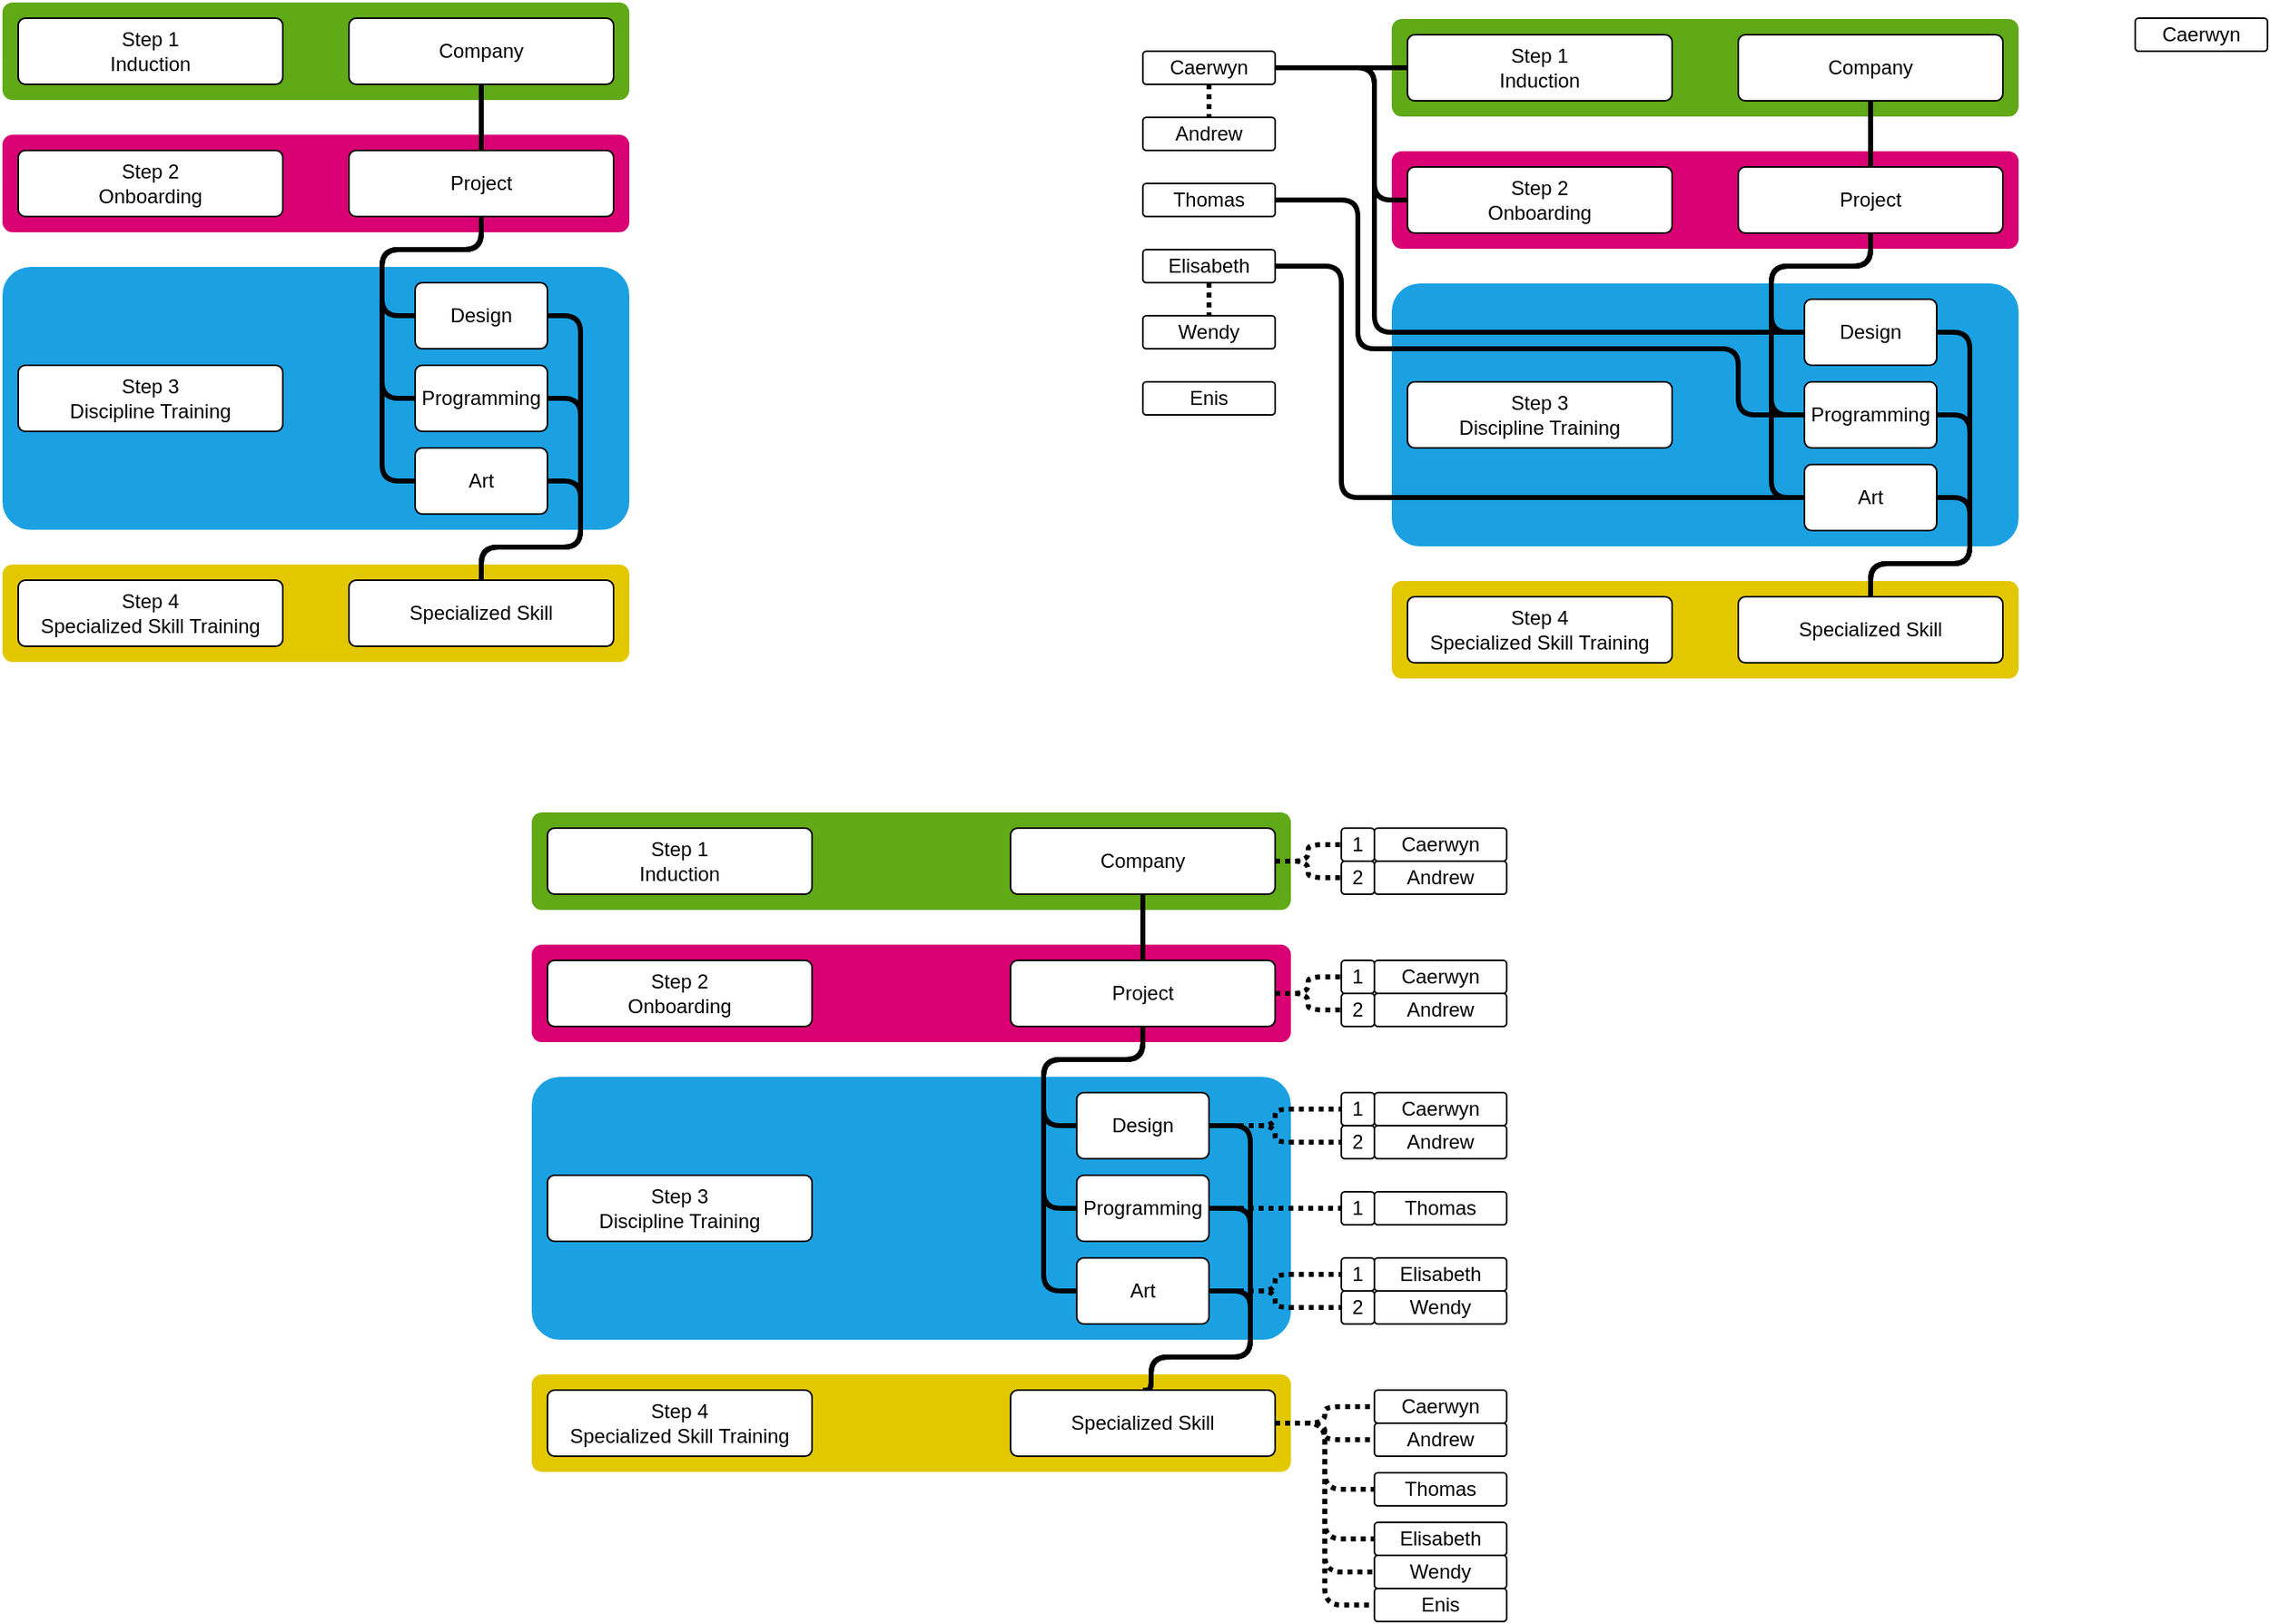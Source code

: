 <mxfile version="17.3.0" type="device"><diagram id="POBwRe26zDaiGN3v3SOn" name="Page-1"><mxGraphModel dx="1822" dy="1232" grid="1" gridSize="10" guides="1" tooltips="1" connect="1" arrows="1" fold="1" page="0" pageScale="1" pageWidth="850" pageHeight="1100" math="0" shadow="0"><root><mxCell id="0"/><mxCell id="1" parent="0"/><mxCell id="mDDZrH_Ck3p7_Z7jt_gu-24" value="" style="rounded=1;whiteSpace=wrap;html=1;arcSize=11;fillColor=#e3c800;fontColor=#000000;strokeColor=#FFFFFF;" parent="1" vertex="1"><mxGeometry x="-50" y="320" width="380" height="60" as="geometry"/></mxCell><mxCell id="mDDZrH_Ck3p7_Z7jt_gu-23" value="" style="rounded=1;whiteSpace=wrap;html=1;arcSize=11;fillColor=#1ba1e2;fontColor=#ffffff;strokeColor=#FFFFFF;" parent="1" vertex="1"><mxGeometry x="-50" y="140" width="380" height="160" as="geometry"/></mxCell><mxCell id="mDDZrH_Ck3p7_Z7jt_gu-22" value="" style="rounded=1;whiteSpace=wrap;html=1;arcSize=11;fillColor=#d80073;fontColor=#ffffff;strokeColor=#FFFFFF;" parent="1" vertex="1"><mxGeometry x="-50" y="60" width="380" height="60" as="geometry"/></mxCell><mxCell id="mDDZrH_Ck3p7_Z7jt_gu-21" value="" style="rounded=1;whiteSpace=wrap;html=1;arcSize=11;fillColor=#60a917;fontColor=#ffffff;strokeColor=#FFFFFF;" parent="1" vertex="1"><mxGeometry x="-50" y="-20" width="380" height="60" as="geometry"/></mxCell><mxCell id="mDDZrH_Ck3p7_Z7jt_gu-3" value="" style="edgeStyle=orthogonalEdgeStyle;rounded=0;orthogonalLoop=1;jettySize=auto;html=1;strokeWidth=3;entryX=0.5;entryY=0;entryDx=0;entryDy=0;exitX=0.5;exitY=1;exitDx=0;exitDy=0;endArrow=none;endFill=0;" parent="1" source="mDDZrH_Ck3p7_Z7jt_gu-4" target="mDDZrH_Ck3p7_Z7jt_gu-5" edge="1"><mxGeometry relative="1" as="geometry"/></mxCell><mxCell id="mDDZrH_Ck3p7_Z7jt_gu-1" value="Step 1&lt;br&gt;Induction" style="rounded=1;whiteSpace=wrap;html=1;arcSize=11;" parent="1" vertex="1"><mxGeometry x="-40" y="-10" width="160" height="40" as="geometry"/></mxCell><mxCell id="mDDZrH_Ck3p7_Z7jt_gu-2" value="Step 2&lt;br&gt;Onboarding" style="rounded=1;whiteSpace=wrap;html=1;arcSize=11;" parent="1" vertex="1"><mxGeometry x="-40" y="70" width="160" height="40" as="geometry"/></mxCell><mxCell id="mDDZrH_Ck3p7_Z7jt_gu-4" value="Company" style="rounded=1;whiteSpace=wrap;html=1;arcSize=11;" parent="1" vertex="1"><mxGeometry x="160" y="-10" width="160" height="40" as="geometry"/></mxCell><mxCell id="mDDZrH_Ck3p7_Z7jt_gu-25" style="edgeStyle=orthogonalEdgeStyle;rounded=1;orthogonalLoop=1;jettySize=auto;html=1;exitX=0.5;exitY=1;exitDx=0;exitDy=0;entryX=0;entryY=0.5;entryDx=0;entryDy=0;endArrow=none;endFill=0;strokeWidth=3;" parent="1" source="mDDZrH_Ck3p7_Z7jt_gu-5" target="mDDZrH_Ck3p7_Z7jt_gu-6" edge="1"><mxGeometry relative="1" as="geometry"/></mxCell><mxCell id="mDDZrH_Ck3p7_Z7jt_gu-26" style="edgeStyle=orthogonalEdgeStyle;rounded=1;orthogonalLoop=1;jettySize=auto;html=1;exitX=0.5;exitY=1;exitDx=0;exitDy=0;entryX=0;entryY=0.5;entryDx=0;entryDy=0;endArrow=none;endFill=0;strokeWidth=3;" parent="1" source="mDDZrH_Ck3p7_Z7jt_gu-5" target="mDDZrH_Ck3p7_Z7jt_gu-9" edge="1"><mxGeometry relative="1" as="geometry"><Array as="points"><mxPoint x="240" y="130"/><mxPoint x="180" y="130"/><mxPoint x="180" y="220"/></Array></mxGeometry></mxCell><mxCell id="mDDZrH_Ck3p7_Z7jt_gu-27" style="edgeStyle=orthogonalEdgeStyle;rounded=1;orthogonalLoop=1;jettySize=auto;html=1;exitX=0.5;exitY=1;exitDx=0;exitDy=0;entryX=0;entryY=0.5;entryDx=0;entryDy=0;endArrow=none;endFill=0;strokeWidth=3;" parent="1" source="mDDZrH_Ck3p7_Z7jt_gu-5" target="mDDZrH_Ck3p7_Z7jt_gu-8" edge="1"><mxGeometry relative="1" as="geometry"><Array as="points"><mxPoint x="240" y="130"/><mxPoint x="180" y="130"/><mxPoint x="180" y="270"/></Array></mxGeometry></mxCell><mxCell id="mDDZrH_Ck3p7_Z7jt_gu-5" value="Project" style="rounded=1;whiteSpace=wrap;html=1;arcSize=11;" parent="1" vertex="1"><mxGeometry x="160" y="70" width="160" height="40" as="geometry"/></mxCell><mxCell id="mDDZrH_Ck3p7_Z7jt_gu-29" style="edgeStyle=orthogonalEdgeStyle;rounded=1;orthogonalLoop=1;jettySize=auto;html=1;exitX=1;exitY=0.5;exitDx=0;exitDy=0;entryX=0.5;entryY=0;entryDx=0;entryDy=0;endArrow=none;endFill=0;strokeWidth=3;" parent="1" source="mDDZrH_Ck3p7_Z7jt_gu-6" target="mDDZrH_Ck3p7_Z7jt_gu-13" edge="1"><mxGeometry relative="1" as="geometry"><Array as="points"><mxPoint x="300" y="170"/><mxPoint x="300" y="310"/><mxPoint x="240" y="310"/></Array></mxGeometry></mxCell><mxCell id="mDDZrH_Ck3p7_Z7jt_gu-6" value="Design" style="rounded=1;whiteSpace=wrap;html=1;arcSize=11;" parent="1" vertex="1"><mxGeometry x="200" y="150" width="80" height="40" as="geometry"/></mxCell><mxCell id="mDDZrH_Ck3p7_Z7jt_gu-31" style="edgeStyle=orthogonalEdgeStyle;rounded=1;orthogonalLoop=1;jettySize=auto;html=1;exitX=1;exitY=0.5;exitDx=0;exitDy=0;endArrow=none;endFill=0;strokeWidth=3;entryX=0.5;entryY=0;entryDx=0;entryDy=0;" parent="1" source="mDDZrH_Ck3p7_Z7jt_gu-8" target="mDDZrH_Ck3p7_Z7jt_gu-13" edge="1"><mxGeometry relative="1" as="geometry"><mxPoint x="280.143" y="320" as="targetPoint"/><Array as="points"><mxPoint x="300" y="270"/><mxPoint x="300" y="310"/><mxPoint x="240" y="310"/></Array></mxGeometry></mxCell><mxCell id="mDDZrH_Ck3p7_Z7jt_gu-8" value="Art" style="rounded=1;whiteSpace=wrap;html=1;arcSize=11;" parent="1" vertex="1"><mxGeometry x="200" y="250" width="80" height="40" as="geometry"/></mxCell><mxCell id="mDDZrH_Ck3p7_Z7jt_gu-30" style="edgeStyle=orthogonalEdgeStyle;rounded=1;orthogonalLoop=1;jettySize=auto;html=1;exitX=1;exitY=0.5;exitDx=0;exitDy=0;entryX=0.5;entryY=0;entryDx=0;entryDy=0;endArrow=none;endFill=0;strokeWidth=3;" parent="1" source="mDDZrH_Ck3p7_Z7jt_gu-9" target="mDDZrH_Ck3p7_Z7jt_gu-13" edge="1"><mxGeometry relative="1" as="geometry"><Array as="points"><mxPoint x="300" y="220"/><mxPoint x="300" y="310"/><mxPoint x="240" y="310"/></Array></mxGeometry></mxCell><mxCell id="mDDZrH_Ck3p7_Z7jt_gu-9" value="Programming" style="rounded=1;whiteSpace=wrap;html=1;arcSize=11;" parent="1" vertex="1"><mxGeometry x="200" y="200" width="80" height="40" as="geometry"/></mxCell><mxCell id="mDDZrH_Ck3p7_Z7jt_gu-12" value="Step 3&lt;br&gt;Discipline Training" style="rounded=1;whiteSpace=wrap;html=1;arcSize=11;" parent="1" vertex="1"><mxGeometry x="-40" y="200" width="160" height="40" as="geometry"/></mxCell><mxCell id="mDDZrH_Ck3p7_Z7jt_gu-13" value="Specialized Skill" style="rounded=1;whiteSpace=wrap;html=1;arcSize=11;" parent="1" vertex="1"><mxGeometry x="160" y="330" width="160" height="40" as="geometry"/></mxCell><mxCell id="mDDZrH_Ck3p7_Z7jt_gu-17" value="Step 4&lt;br&gt;Specialized Skill Training" style="rounded=1;whiteSpace=wrap;html=1;arcSize=11;" parent="1" vertex="1"><mxGeometry x="-40" y="330" width="160" height="40" as="geometry"/></mxCell><mxCell id="mDDZrH_Ck3p7_Z7jt_gu-32" value="" style="rounded=1;whiteSpace=wrap;html=1;arcSize=11;fillColor=#e3c800;fontColor=#000000;strokeColor=#FFFFFF;" parent="1" vertex="1"><mxGeometry x="790" y="330" width="380" height="60" as="geometry"/></mxCell><mxCell id="mDDZrH_Ck3p7_Z7jt_gu-33" value="" style="rounded=1;whiteSpace=wrap;html=1;arcSize=11;fillColor=#1ba1e2;fontColor=#ffffff;strokeColor=#FFFFFF;" parent="1" vertex="1"><mxGeometry x="790" y="150" width="380" height="160" as="geometry"/></mxCell><mxCell id="mDDZrH_Ck3p7_Z7jt_gu-34" value="" style="rounded=1;whiteSpace=wrap;html=1;arcSize=11;fillColor=#d80073;fontColor=#ffffff;strokeColor=#FFFFFF;" parent="1" vertex="1"><mxGeometry x="790" y="70" width="380" height="60" as="geometry"/></mxCell><mxCell id="mDDZrH_Ck3p7_Z7jt_gu-35" value="" style="rounded=1;whiteSpace=wrap;html=1;arcSize=11;fillColor=#60a917;fontColor=#ffffff;strokeColor=#FFFFFF;" parent="1" vertex="1"><mxGeometry x="790" y="-10" width="380" height="60" as="geometry"/></mxCell><mxCell id="mDDZrH_Ck3p7_Z7jt_gu-36" value="" style="edgeStyle=orthogonalEdgeStyle;rounded=0;orthogonalLoop=1;jettySize=auto;html=1;strokeWidth=3;entryX=0.5;entryY=0;entryDx=0;entryDy=0;exitX=0.5;exitY=1;exitDx=0;exitDy=0;endArrow=none;endFill=0;" parent="1" source="mDDZrH_Ck3p7_Z7jt_gu-39" target="mDDZrH_Ck3p7_Z7jt_gu-43" edge="1"><mxGeometry relative="1" as="geometry"/></mxCell><mxCell id="mDDZrH_Ck3p7_Z7jt_gu-37" value="Step 1&lt;br&gt;Induction" style="rounded=1;whiteSpace=wrap;html=1;arcSize=11;" parent="1" vertex="1"><mxGeometry x="800" width="160" height="40" as="geometry"/></mxCell><mxCell id="mDDZrH_Ck3p7_Z7jt_gu-38" value="Step 2&lt;br&gt;Onboarding" style="rounded=1;whiteSpace=wrap;html=1;arcSize=11;" parent="1" vertex="1"><mxGeometry x="800" y="80" width="160" height="40" as="geometry"/></mxCell><mxCell id="mDDZrH_Ck3p7_Z7jt_gu-39" value="Company" style="rounded=1;whiteSpace=wrap;html=1;arcSize=11;" parent="1" vertex="1"><mxGeometry x="1000" width="160" height="40" as="geometry"/></mxCell><mxCell id="mDDZrH_Ck3p7_Z7jt_gu-40" style="edgeStyle=orthogonalEdgeStyle;rounded=1;orthogonalLoop=1;jettySize=auto;html=1;exitX=0.5;exitY=1;exitDx=0;exitDy=0;entryX=0;entryY=0.5;entryDx=0;entryDy=0;endArrow=none;endFill=0;strokeWidth=3;" parent="1" source="mDDZrH_Ck3p7_Z7jt_gu-43" target="mDDZrH_Ck3p7_Z7jt_gu-45" edge="1"><mxGeometry relative="1" as="geometry"/></mxCell><mxCell id="mDDZrH_Ck3p7_Z7jt_gu-41" style="edgeStyle=orthogonalEdgeStyle;rounded=1;orthogonalLoop=1;jettySize=auto;html=1;exitX=0.5;exitY=1;exitDx=0;exitDy=0;entryX=0;entryY=0.5;entryDx=0;entryDy=0;endArrow=none;endFill=0;strokeWidth=3;" parent="1" source="mDDZrH_Ck3p7_Z7jt_gu-43" target="mDDZrH_Ck3p7_Z7jt_gu-49" edge="1"><mxGeometry relative="1" as="geometry"><Array as="points"><mxPoint x="1080" y="140"/><mxPoint x="1020" y="140"/><mxPoint x="1020" y="230"/></Array></mxGeometry></mxCell><mxCell id="mDDZrH_Ck3p7_Z7jt_gu-42" style="edgeStyle=orthogonalEdgeStyle;rounded=1;orthogonalLoop=1;jettySize=auto;html=1;exitX=0.5;exitY=1;exitDx=0;exitDy=0;entryX=0;entryY=0.5;entryDx=0;entryDy=0;endArrow=none;endFill=0;strokeWidth=3;" parent="1" source="mDDZrH_Ck3p7_Z7jt_gu-43" target="mDDZrH_Ck3p7_Z7jt_gu-47" edge="1"><mxGeometry relative="1" as="geometry"><Array as="points"><mxPoint x="1080" y="140"/><mxPoint x="1020" y="140"/><mxPoint x="1020" y="280"/></Array></mxGeometry></mxCell><mxCell id="mDDZrH_Ck3p7_Z7jt_gu-43" value="Project" style="rounded=1;whiteSpace=wrap;html=1;arcSize=11;" parent="1" vertex="1"><mxGeometry x="1000" y="80" width="160" height="40" as="geometry"/></mxCell><mxCell id="mDDZrH_Ck3p7_Z7jt_gu-44" style="edgeStyle=orthogonalEdgeStyle;rounded=1;orthogonalLoop=1;jettySize=auto;html=1;exitX=1;exitY=0.5;exitDx=0;exitDy=0;entryX=0.5;entryY=0;entryDx=0;entryDy=0;endArrow=none;endFill=0;strokeWidth=3;" parent="1" source="mDDZrH_Ck3p7_Z7jt_gu-45" target="mDDZrH_Ck3p7_Z7jt_gu-51" edge="1"><mxGeometry relative="1" as="geometry"><Array as="points"><mxPoint x="1140" y="180"/><mxPoint x="1140" y="320"/><mxPoint x="1080" y="320"/></Array></mxGeometry></mxCell><mxCell id="mDDZrH_Ck3p7_Z7jt_gu-45" value="Design" style="rounded=1;whiteSpace=wrap;html=1;arcSize=11;" parent="1" vertex="1"><mxGeometry x="1040" y="160" width="80" height="40" as="geometry"/></mxCell><mxCell id="mDDZrH_Ck3p7_Z7jt_gu-46" style="edgeStyle=orthogonalEdgeStyle;rounded=1;orthogonalLoop=1;jettySize=auto;html=1;exitX=1;exitY=0.5;exitDx=0;exitDy=0;endArrow=none;endFill=0;strokeWidth=3;entryX=0.5;entryY=0;entryDx=0;entryDy=0;" parent="1" source="mDDZrH_Ck3p7_Z7jt_gu-47" target="mDDZrH_Ck3p7_Z7jt_gu-51" edge="1"><mxGeometry relative="1" as="geometry"><mxPoint x="1120.143" y="330" as="targetPoint"/><Array as="points"><mxPoint x="1140" y="280"/><mxPoint x="1140" y="320"/><mxPoint x="1080" y="320"/></Array></mxGeometry></mxCell><mxCell id="mDDZrH_Ck3p7_Z7jt_gu-47" value="Art" style="rounded=1;whiteSpace=wrap;html=1;arcSize=11;" parent="1" vertex="1"><mxGeometry x="1040" y="260" width="80" height="40" as="geometry"/></mxCell><mxCell id="mDDZrH_Ck3p7_Z7jt_gu-48" style="edgeStyle=orthogonalEdgeStyle;rounded=1;orthogonalLoop=1;jettySize=auto;html=1;exitX=1;exitY=0.5;exitDx=0;exitDy=0;entryX=0.5;entryY=0;entryDx=0;entryDy=0;endArrow=none;endFill=0;strokeWidth=3;" parent="1" source="mDDZrH_Ck3p7_Z7jt_gu-49" target="mDDZrH_Ck3p7_Z7jt_gu-51" edge="1"><mxGeometry relative="1" as="geometry"><Array as="points"><mxPoint x="1140" y="230"/><mxPoint x="1140" y="320"/><mxPoint x="1080" y="320"/></Array></mxGeometry></mxCell><mxCell id="mDDZrH_Ck3p7_Z7jt_gu-49" value="Programming" style="rounded=1;whiteSpace=wrap;html=1;arcSize=11;" parent="1" vertex="1"><mxGeometry x="1040" y="210" width="80" height="40" as="geometry"/></mxCell><mxCell id="mDDZrH_Ck3p7_Z7jt_gu-50" value="Step 3&lt;br&gt;Discipline Training" style="rounded=1;whiteSpace=wrap;html=1;arcSize=11;" parent="1" vertex="1"><mxGeometry x="800" y="210" width="160" height="40" as="geometry"/></mxCell><mxCell id="mDDZrH_Ck3p7_Z7jt_gu-51" value="Specialized Skill" style="rounded=1;whiteSpace=wrap;html=1;arcSize=11;" parent="1" vertex="1"><mxGeometry x="1000" y="340" width="160" height="40" as="geometry"/></mxCell><mxCell id="mDDZrH_Ck3p7_Z7jt_gu-52" value="Step 4&lt;br&gt;Specialized Skill Training" style="rounded=1;whiteSpace=wrap;html=1;arcSize=11;" parent="1" vertex="1"><mxGeometry x="800" y="340" width="160" height="40" as="geometry"/></mxCell><mxCell id="mDDZrH_Ck3p7_Z7jt_gu-59" style="edgeStyle=orthogonalEdgeStyle;rounded=1;orthogonalLoop=1;jettySize=auto;html=1;entryX=0;entryY=0.5;entryDx=0;entryDy=0;endArrow=none;endFill=0;strokeWidth=3;" parent="1" source="mDDZrH_Ck3p7_Z7jt_gu-53" target="mDDZrH_Ck3p7_Z7jt_gu-37" edge="1"><mxGeometry relative="1" as="geometry"/></mxCell><mxCell id="mDDZrH_Ck3p7_Z7jt_gu-60" style="edgeStyle=orthogonalEdgeStyle;rounded=1;orthogonalLoop=1;jettySize=auto;html=1;exitX=1;exitY=0.5;exitDx=0;exitDy=0;entryX=0;entryY=0.5;entryDx=0;entryDy=0;endArrow=none;endFill=0;strokeWidth=3;" parent="1" source="mDDZrH_Ck3p7_Z7jt_gu-53" target="mDDZrH_Ck3p7_Z7jt_gu-38" edge="1"><mxGeometry relative="1" as="geometry"><Array as="points"><mxPoint x="780" y="20"/><mxPoint x="780" y="100"/></Array></mxGeometry></mxCell><mxCell id="mDDZrH_Ck3p7_Z7jt_gu-61" style="edgeStyle=orthogonalEdgeStyle;rounded=1;orthogonalLoop=1;jettySize=auto;html=1;exitX=1;exitY=0.5;exitDx=0;exitDy=0;entryX=0;entryY=0.5;entryDx=0;entryDy=0;endArrow=none;endFill=0;strokeWidth=3;" parent="1" source="mDDZrH_Ck3p7_Z7jt_gu-53" target="mDDZrH_Ck3p7_Z7jt_gu-45" edge="1"><mxGeometry relative="1" as="geometry"><Array as="points"><mxPoint x="780" y="20"/><mxPoint x="780" y="180"/></Array></mxGeometry></mxCell><mxCell id="mDDZrH_Ck3p7_Z7jt_gu-63" style="edgeStyle=orthogonalEdgeStyle;rounded=1;orthogonalLoop=1;jettySize=auto;html=1;exitX=0.5;exitY=1;exitDx=0;exitDy=0;entryX=0.5;entryY=0;entryDx=0;entryDy=0;endArrow=none;endFill=0;strokeWidth=3;dashed=1;dashPattern=1 1;" parent="1" source="mDDZrH_Ck3p7_Z7jt_gu-53" target="mDDZrH_Ck3p7_Z7jt_gu-54" edge="1"><mxGeometry relative="1" as="geometry"/></mxCell><mxCell id="mDDZrH_Ck3p7_Z7jt_gu-53" value="Caerwyn" style="rounded=1;whiteSpace=wrap;html=1;arcSize=11;" parent="1" vertex="1"><mxGeometry x="640" y="10" width="80" height="20" as="geometry"/></mxCell><mxCell id="mDDZrH_Ck3p7_Z7jt_gu-54" value="Andrew" style="rounded=1;whiteSpace=wrap;html=1;arcSize=11;" parent="1" vertex="1"><mxGeometry x="640" y="50" width="80" height="20" as="geometry"/></mxCell><mxCell id="mDDZrH_Ck3p7_Z7jt_gu-65" style="edgeStyle=orthogonalEdgeStyle;rounded=1;orthogonalLoop=1;jettySize=auto;html=1;exitX=1;exitY=0.5;exitDx=0;exitDy=0;entryX=0;entryY=0.5;entryDx=0;entryDy=0;endArrow=none;endFill=0;strokeWidth=3;" parent="1" source="mDDZrH_Ck3p7_Z7jt_gu-55" target="mDDZrH_Ck3p7_Z7jt_gu-49" edge="1"><mxGeometry relative="1" as="geometry"><Array as="points"><mxPoint x="770" y="100"/><mxPoint x="770" y="190"/><mxPoint x="1000" y="190"/><mxPoint x="1000" y="230"/></Array></mxGeometry></mxCell><mxCell id="mDDZrH_Ck3p7_Z7jt_gu-55" value="Thomas" style="rounded=1;whiteSpace=wrap;html=1;arcSize=11;" parent="1" vertex="1"><mxGeometry x="640" y="90" width="80" height="20" as="geometry"/></mxCell><mxCell id="mDDZrH_Ck3p7_Z7jt_gu-66" style="edgeStyle=orthogonalEdgeStyle;rounded=1;orthogonalLoop=1;jettySize=auto;html=1;exitX=0.5;exitY=1;exitDx=0;exitDy=0;entryX=0.5;entryY=0;entryDx=0;entryDy=0;dashed=1;dashPattern=1 1;endArrow=none;endFill=0;strokeWidth=3;" parent="1" source="mDDZrH_Ck3p7_Z7jt_gu-56" target="mDDZrH_Ck3p7_Z7jt_gu-57" edge="1"><mxGeometry relative="1" as="geometry"/></mxCell><mxCell id="mDDZrH_Ck3p7_Z7jt_gu-67" style="edgeStyle=orthogonalEdgeStyle;rounded=1;orthogonalLoop=1;jettySize=auto;html=1;exitX=1;exitY=0.5;exitDx=0;exitDy=0;entryX=0;entryY=0.5;entryDx=0;entryDy=0;endArrow=none;endFill=0;strokeWidth=3;" parent="1" source="mDDZrH_Ck3p7_Z7jt_gu-56" target="mDDZrH_Ck3p7_Z7jt_gu-47" edge="1"><mxGeometry relative="1" as="geometry"><Array as="points"><mxPoint x="760" y="140"/><mxPoint x="760" y="280"/></Array></mxGeometry></mxCell><mxCell id="mDDZrH_Ck3p7_Z7jt_gu-56" value="Elisabeth" style="rounded=1;whiteSpace=wrap;html=1;arcSize=11;" parent="1" vertex="1"><mxGeometry x="640" y="130" width="80" height="20" as="geometry"/></mxCell><mxCell id="mDDZrH_Ck3p7_Z7jt_gu-57" value="Wendy" style="rounded=1;whiteSpace=wrap;html=1;arcSize=11;" parent="1" vertex="1"><mxGeometry x="640" y="170" width="80" height="20" as="geometry"/></mxCell><mxCell id="mDDZrH_Ck3p7_Z7jt_gu-58" value="Enis" style="rounded=1;whiteSpace=wrap;html=1;arcSize=11;" parent="1" vertex="1"><mxGeometry x="640" y="210" width="80" height="20" as="geometry"/></mxCell><mxCell id="mDDZrH_Ck3p7_Z7jt_gu-68" value="Caerwyn" style="rounded=1;whiteSpace=wrap;html=1;arcSize=11;" parent="1" vertex="1"><mxGeometry x="1240" y="-10" width="80" height="20" as="geometry"/></mxCell><mxCell id="mDDZrH_Ck3p7_Z7jt_gu-70" value="" style="rounded=1;whiteSpace=wrap;html=1;arcSize=11;fillColor=#e3c800;fontColor=#000000;strokeColor=#FFFFFF;" parent="1" vertex="1"><mxGeometry x="270" y="810" width="460" height="60" as="geometry"/></mxCell><mxCell id="mDDZrH_Ck3p7_Z7jt_gu-71" value="" style="rounded=1;whiteSpace=wrap;html=1;arcSize=11;fillColor=#1ba1e2;fontColor=#ffffff;strokeColor=#FFFFFF;" parent="1" vertex="1"><mxGeometry x="270" y="630" width="460" height="160" as="geometry"/></mxCell><mxCell id="mDDZrH_Ck3p7_Z7jt_gu-72" value="" style="rounded=1;whiteSpace=wrap;html=1;arcSize=11;fillColor=#d80073;fontColor=#ffffff;strokeColor=#FFFFFF;" parent="1" vertex="1"><mxGeometry x="270" y="550" width="460" height="60" as="geometry"/></mxCell><mxCell id="mDDZrH_Ck3p7_Z7jt_gu-73" value="" style="rounded=1;whiteSpace=wrap;html=1;arcSize=11;fillColor=#60a917;fontColor=#ffffff;strokeColor=#FFFFFF;" parent="1" vertex="1"><mxGeometry x="270" y="470" width="460" height="60" as="geometry"/></mxCell><mxCell id="mDDZrH_Ck3p7_Z7jt_gu-74" value="" style="edgeStyle=orthogonalEdgeStyle;rounded=0;orthogonalLoop=1;jettySize=auto;html=1;strokeWidth=3;entryX=0.5;entryY=0;entryDx=0;entryDy=0;exitX=0.5;exitY=1;exitDx=0;exitDy=0;endArrow=none;endFill=0;" parent="1" source="mDDZrH_Ck3p7_Z7jt_gu-77" target="mDDZrH_Ck3p7_Z7jt_gu-81" edge="1"><mxGeometry relative="1" as="geometry"/></mxCell><mxCell id="mDDZrH_Ck3p7_Z7jt_gu-75" value="Step 1&lt;br&gt;Induction" style="rounded=1;whiteSpace=wrap;html=1;arcSize=11;" parent="1" vertex="1"><mxGeometry x="280" y="480" width="160" height="40" as="geometry"/></mxCell><mxCell id="mDDZrH_Ck3p7_Z7jt_gu-76" value="Step 2&lt;br&gt;Onboarding" style="rounded=1;whiteSpace=wrap;html=1;arcSize=11;" parent="1" vertex="1"><mxGeometry x="280" y="560" width="160" height="40" as="geometry"/></mxCell><mxCell id="k_RJOLPWXSOV11cAVttF-2" style="edgeStyle=orthogonalEdgeStyle;rounded=1;orthogonalLoop=1;jettySize=auto;html=1;exitX=1;exitY=0.5;exitDx=0;exitDy=0;entryX=0;entryY=0.5;entryDx=0;entryDy=0;strokeWidth=3;endArrow=none;endFill=0;dashed=1;dashPattern=1 1;" edge="1" parent="1" source="mDDZrH_Ck3p7_Z7jt_gu-77" target="mDDZrH_Ck3p7_Z7jt_gu-101"><mxGeometry relative="1" as="geometry"/></mxCell><mxCell id="k_RJOLPWXSOV11cAVttF-3" style="edgeStyle=orthogonalEdgeStyle;rounded=1;orthogonalLoop=1;jettySize=auto;html=1;exitX=1;exitY=0.5;exitDx=0;exitDy=0;entryX=0;entryY=0.5;entryDx=0;entryDy=0;endArrow=none;endFill=0;strokeWidth=3;dashed=1;dashPattern=1 1;" edge="1" parent="1" source="mDDZrH_Ck3p7_Z7jt_gu-77" target="mDDZrH_Ck3p7_Z7jt_gu-102"><mxGeometry relative="1" as="geometry"/></mxCell><mxCell id="mDDZrH_Ck3p7_Z7jt_gu-77" value="Company" style="rounded=1;whiteSpace=wrap;html=1;arcSize=11;" parent="1" vertex="1"><mxGeometry x="560" y="480" width="160" height="40" as="geometry"/></mxCell><mxCell id="mDDZrH_Ck3p7_Z7jt_gu-78" style="edgeStyle=orthogonalEdgeStyle;rounded=1;orthogonalLoop=1;jettySize=auto;html=1;exitX=0.5;exitY=1;exitDx=0;exitDy=0;entryX=0;entryY=0.5;entryDx=0;entryDy=0;endArrow=none;endFill=0;strokeWidth=3;" parent="1" source="mDDZrH_Ck3p7_Z7jt_gu-81" target="mDDZrH_Ck3p7_Z7jt_gu-83" edge="1"><mxGeometry relative="1" as="geometry"/></mxCell><mxCell id="mDDZrH_Ck3p7_Z7jt_gu-79" style="edgeStyle=orthogonalEdgeStyle;rounded=1;orthogonalLoop=1;jettySize=auto;html=1;exitX=0.5;exitY=1;exitDx=0;exitDy=0;entryX=0;entryY=0.5;entryDx=0;entryDy=0;endArrow=none;endFill=0;strokeWidth=3;" parent="1" source="mDDZrH_Ck3p7_Z7jt_gu-81" target="mDDZrH_Ck3p7_Z7jt_gu-87" edge="1"><mxGeometry relative="1" as="geometry"><Array as="points"><mxPoint x="640" y="620"/><mxPoint x="580" y="620"/><mxPoint x="580" y="710"/></Array></mxGeometry></mxCell><mxCell id="mDDZrH_Ck3p7_Z7jt_gu-80" style="edgeStyle=orthogonalEdgeStyle;rounded=1;orthogonalLoop=1;jettySize=auto;html=1;exitX=0.5;exitY=1;exitDx=0;exitDy=0;entryX=0;entryY=0.5;entryDx=0;entryDy=0;endArrow=none;endFill=0;strokeWidth=3;" parent="1" source="mDDZrH_Ck3p7_Z7jt_gu-81" target="mDDZrH_Ck3p7_Z7jt_gu-85" edge="1"><mxGeometry relative="1" as="geometry"><Array as="points"><mxPoint x="640" y="620"/><mxPoint x="580" y="620"/><mxPoint x="580" y="760"/></Array></mxGeometry></mxCell><mxCell id="k_RJOLPWXSOV11cAVttF-4" style="edgeStyle=orthogonalEdgeStyle;rounded=1;orthogonalLoop=1;jettySize=auto;html=1;exitX=1;exitY=0.5;exitDx=0;exitDy=0;entryX=0;entryY=0.5;entryDx=0;entryDy=0;endArrow=none;endFill=0;strokeWidth=3;dashed=1;dashPattern=1 1;" edge="1" parent="1" source="mDDZrH_Ck3p7_Z7jt_gu-81" target="mDDZrH_Ck3p7_Z7jt_gu-103"><mxGeometry relative="1" as="geometry"/></mxCell><mxCell id="k_RJOLPWXSOV11cAVttF-5" style="edgeStyle=orthogonalEdgeStyle;rounded=1;orthogonalLoop=1;jettySize=auto;html=1;exitX=1;exitY=0.5;exitDx=0;exitDy=0;entryX=0;entryY=0.5;entryDx=0;entryDy=0;endArrow=none;endFill=0;strokeWidth=3;dashed=1;dashPattern=1 1;" edge="1" parent="1" source="mDDZrH_Ck3p7_Z7jt_gu-81" target="mDDZrH_Ck3p7_Z7jt_gu-104"><mxGeometry relative="1" as="geometry"/></mxCell><mxCell id="mDDZrH_Ck3p7_Z7jt_gu-81" value="Project" style="rounded=1;whiteSpace=wrap;html=1;arcSize=11;" parent="1" vertex="1"><mxGeometry x="560" y="560" width="160" height="40" as="geometry"/></mxCell><mxCell id="mDDZrH_Ck3p7_Z7jt_gu-82" style="edgeStyle=orthogonalEdgeStyle;rounded=1;orthogonalLoop=1;jettySize=auto;html=1;exitX=1;exitY=0.5;exitDx=0;exitDy=0;entryX=0.5;entryY=0;entryDx=0;entryDy=0;endArrow=none;endFill=0;strokeWidth=3;" parent="1" source="mDDZrH_Ck3p7_Z7jt_gu-83" target="mDDZrH_Ck3p7_Z7jt_gu-89" edge="1"><mxGeometry relative="1" as="geometry"><Array as="points"><mxPoint x="705" y="660"/><mxPoint x="705" y="800"/><mxPoint x="645" y="800"/><mxPoint x="645" y="820"/></Array></mxGeometry></mxCell><mxCell id="k_RJOLPWXSOV11cAVttF-6" style="edgeStyle=orthogonalEdgeStyle;rounded=1;orthogonalLoop=1;jettySize=auto;html=1;exitX=1;exitY=0.5;exitDx=0;exitDy=0;entryX=0;entryY=0.5;entryDx=0;entryDy=0;endArrow=none;endFill=0;strokeWidth=3;dashed=1;dashPattern=1 1;" edge="1" parent="1" source="mDDZrH_Ck3p7_Z7jt_gu-83" target="mDDZrH_Ck3p7_Z7jt_gu-107"><mxGeometry relative="1" as="geometry"/></mxCell><mxCell id="k_RJOLPWXSOV11cAVttF-7" style="edgeStyle=orthogonalEdgeStyle;rounded=1;orthogonalLoop=1;jettySize=auto;html=1;exitX=1;exitY=0.5;exitDx=0;exitDy=0;entryX=0;entryY=0.5;entryDx=0;entryDy=0;endArrow=none;endFill=0;strokeWidth=3;dashed=1;dashPattern=1 1;" edge="1" parent="1" source="mDDZrH_Ck3p7_Z7jt_gu-83" target="mDDZrH_Ck3p7_Z7jt_gu-108"><mxGeometry relative="1" as="geometry"/></mxCell><mxCell id="mDDZrH_Ck3p7_Z7jt_gu-83" value="Design" style="rounded=1;whiteSpace=wrap;html=1;arcSize=11;" parent="1" vertex="1"><mxGeometry x="600" y="640" width="80" height="40" as="geometry"/></mxCell><mxCell id="mDDZrH_Ck3p7_Z7jt_gu-84" style="edgeStyle=orthogonalEdgeStyle;rounded=1;orthogonalLoop=1;jettySize=auto;html=1;exitX=1;exitY=0.5;exitDx=0;exitDy=0;endArrow=none;endFill=0;strokeWidth=3;entryX=0.5;entryY=0;entryDx=0;entryDy=0;" parent="1" source="mDDZrH_Ck3p7_Z7jt_gu-85" target="mDDZrH_Ck3p7_Z7jt_gu-89" edge="1"><mxGeometry relative="1" as="geometry"><mxPoint x="685.143" y="900" as="targetPoint"/><Array as="points"><mxPoint x="705" y="760"/><mxPoint x="705" y="800"/><mxPoint x="645" y="800"/><mxPoint x="645" y="820"/></Array></mxGeometry></mxCell><mxCell id="k_RJOLPWXSOV11cAVttF-9" style="edgeStyle=orthogonalEdgeStyle;rounded=1;orthogonalLoop=1;jettySize=auto;html=1;exitX=1;exitY=0.5;exitDx=0;exitDy=0;entryX=0;entryY=0.5;entryDx=0;entryDy=0;dashed=1;dashPattern=1 1;endArrow=none;endFill=0;strokeWidth=3;" edge="1" parent="1" source="mDDZrH_Ck3p7_Z7jt_gu-85" target="mDDZrH_Ck3p7_Z7jt_gu-111"><mxGeometry relative="1" as="geometry"/></mxCell><mxCell id="k_RJOLPWXSOV11cAVttF-10" style="edgeStyle=orthogonalEdgeStyle;rounded=1;orthogonalLoop=1;jettySize=auto;html=1;exitX=1;exitY=0.5;exitDx=0;exitDy=0;entryX=0;entryY=0.5;entryDx=0;entryDy=0;dashed=1;dashPattern=1 1;endArrow=none;endFill=0;strokeWidth=3;" edge="1" parent="1" source="mDDZrH_Ck3p7_Z7jt_gu-85" target="mDDZrH_Ck3p7_Z7jt_gu-112"><mxGeometry relative="1" as="geometry"/></mxCell><mxCell id="mDDZrH_Ck3p7_Z7jt_gu-85" value="Art" style="rounded=1;whiteSpace=wrap;html=1;arcSize=11;" parent="1" vertex="1"><mxGeometry x="600" y="740" width="80" height="40" as="geometry"/></mxCell><mxCell id="mDDZrH_Ck3p7_Z7jt_gu-86" style="edgeStyle=orthogonalEdgeStyle;rounded=1;orthogonalLoop=1;jettySize=auto;html=1;exitX=1;exitY=0.5;exitDx=0;exitDy=0;entryX=0.5;entryY=0;entryDx=0;entryDy=0;endArrow=none;endFill=0;strokeWidth=3;" parent="1" source="mDDZrH_Ck3p7_Z7jt_gu-87" target="mDDZrH_Ck3p7_Z7jt_gu-89" edge="1"><mxGeometry relative="1" as="geometry"><Array as="points"><mxPoint x="705" y="710"/><mxPoint x="705" y="800"/><mxPoint x="645" y="800"/><mxPoint x="645" y="820"/></Array></mxGeometry></mxCell><mxCell id="k_RJOLPWXSOV11cAVttF-8" style="edgeStyle=orthogonalEdgeStyle;rounded=1;orthogonalLoop=1;jettySize=auto;html=1;exitX=1;exitY=0.5;exitDx=0;exitDy=0;entryX=0;entryY=0.5;entryDx=0;entryDy=0;endArrow=none;endFill=0;strokeWidth=3;dashed=1;dashPattern=1 1;" edge="1" parent="1" source="mDDZrH_Ck3p7_Z7jt_gu-87" target="mDDZrH_Ck3p7_Z7jt_gu-110"><mxGeometry relative="1" as="geometry"/></mxCell><mxCell id="mDDZrH_Ck3p7_Z7jt_gu-87" value="Programming" style="rounded=1;whiteSpace=wrap;html=1;arcSize=11;" parent="1" vertex="1"><mxGeometry x="600" y="690" width="80" height="40" as="geometry"/></mxCell><mxCell id="mDDZrH_Ck3p7_Z7jt_gu-88" value="Step 3&lt;br&gt;Discipline Training" style="rounded=1;whiteSpace=wrap;html=1;arcSize=11;" parent="1" vertex="1"><mxGeometry x="280" y="690" width="160" height="40" as="geometry"/></mxCell><mxCell id="k_RJOLPWXSOV11cAVttF-11" style="edgeStyle=orthogonalEdgeStyle;rounded=1;orthogonalLoop=1;jettySize=auto;html=1;exitX=1;exitY=0.5;exitDx=0;exitDy=0;entryX=0;entryY=0.5;entryDx=0;entryDy=0;dashed=1;dashPattern=1 1;endArrow=none;endFill=0;strokeWidth=3;" edge="1" parent="1" source="mDDZrH_Ck3p7_Z7jt_gu-89" target="mDDZrH_Ck3p7_Z7jt_gu-116"><mxGeometry relative="1" as="geometry"/></mxCell><mxCell id="k_RJOLPWXSOV11cAVttF-12" style="edgeStyle=orthogonalEdgeStyle;rounded=1;orthogonalLoop=1;jettySize=auto;html=1;exitX=1;exitY=0.5;exitDx=0;exitDy=0;entryX=0;entryY=0.5;entryDx=0;entryDy=0;dashed=1;dashPattern=1 1;endArrow=none;endFill=0;strokeWidth=3;" edge="1" parent="1" source="mDDZrH_Ck3p7_Z7jt_gu-89" target="mDDZrH_Ck3p7_Z7jt_gu-117"><mxGeometry relative="1" as="geometry"/></mxCell><mxCell id="k_RJOLPWXSOV11cAVttF-13" style="edgeStyle=orthogonalEdgeStyle;rounded=1;orthogonalLoop=1;jettySize=auto;html=1;exitX=1;exitY=0.5;exitDx=0;exitDy=0;entryX=0;entryY=0.5;entryDx=0;entryDy=0;dashed=1;dashPattern=1 1;endArrow=none;endFill=0;strokeWidth=3;" edge="1" parent="1" source="mDDZrH_Ck3p7_Z7jt_gu-89" target="mDDZrH_Ck3p7_Z7jt_gu-113"><mxGeometry relative="1" as="geometry"/></mxCell><mxCell id="k_RJOLPWXSOV11cAVttF-14" style="edgeStyle=orthogonalEdgeStyle;rounded=1;orthogonalLoop=1;jettySize=auto;html=1;exitX=1;exitY=0.5;exitDx=0;exitDy=0;entryX=0;entryY=0.5;entryDx=0;entryDy=0;dashed=1;dashPattern=1 1;endArrow=none;endFill=0;strokeWidth=3;" edge="1" parent="1" source="mDDZrH_Ck3p7_Z7jt_gu-89" target="mDDZrH_Ck3p7_Z7jt_gu-114"><mxGeometry relative="1" as="geometry"/></mxCell><mxCell id="k_RJOLPWXSOV11cAVttF-15" style="edgeStyle=orthogonalEdgeStyle;rounded=1;orthogonalLoop=1;jettySize=auto;html=1;exitX=1;exitY=0.5;exitDx=0;exitDy=0;entryX=0;entryY=0.5;entryDx=0;entryDy=0;dashed=1;dashPattern=1 1;endArrow=none;endFill=0;strokeWidth=3;" edge="1" parent="1" source="mDDZrH_Ck3p7_Z7jt_gu-89" target="mDDZrH_Ck3p7_Z7jt_gu-115"><mxGeometry relative="1" as="geometry"/></mxCell><mxCell id="k_RJOLPWXSOV11cAVttF-16" style="edgeStyle=orthogonalEdgeStyle;rounded=1;orthogonalLoop=1;jettySize=auto;html=1;exitX=1;exitY=0.5;exitDx=0;exitDy=0;entryX=0;entryY=0.5;entryDx=0;entryDy=0;dashed=1;dashPattern=1 1;endArrow=none;endFill=0;strokeWidth=3;" edge="1" parent="1" source="mDDZrH_Ck3p7_Z7jt_gu-89" target="mDDZrH_Ck3p7_Z7jt_gu-98"><mxGeometry relative="1" as="geometry"/></mxCell><mxCell id="mDDZrH_Ck3p7_Z7jt_gu-89" value="Specialized Skill" style="rounded=1;whiteSpace=wrap;html=1;arcSize=11;" parent="1" vertex="1"><mxGeometry x="560" y="820" width="160" height="40" as="geometry"/></mxCell><mxCell id="mDDZrH_Ck3p7_Z7jt_gu-90" value="Step 4&lt;br&gt;Specialized Skill Training" style="rounded=1;whiteSpace=wrap;html=1;arcSize=11;" parent="1" vertex="1"><mxGeometry x="280" y="820" width="160" height="40" as="geometry"/></mxCell><mxCell id="mDDZrH_Ck3p7_Z7jt_gu-92" value="Caerwyn" style="rounded=1;whiteSpace=wrap;html=1;arcSize=11;" parent="1" vertex="1"><mxGeometry x="780" y="480" width="80" height="20" as="geometry"/></mxCell><mxCell id="mDDZrH_Ck3p7_Z7jt_gu-93" value="Andrew" style="rounded=1;whiteSpace=wrap;html=1;arcSize=11;" parent="1" vertex="1"><mxGeometry x="780" y="500" width="80" height="20" as="geometry"/></mxCell><mxCell id="mDDZrH_Ck3p7_Z7jt_gu-94" value="Thomas" style="rounded=1;whiteSpace=wrap;html=1;arcSize=11;" parent="1" vertex="1"><mxGeometry x="780" y="700" width="80" height="20" as="geometry"/></mxCell><mxCell id="mDDZrH_Ck3p7_Z7jt_gu-96" value="Elisabeth" style="rounded=1;whiteSpace=wrap;html=1;arcSize=11;" parent="1" vertex="1"><mxGeometry x="780" y="740" width="80" height="20" as="geometry"/></mxCell><mxCell id="mDDZrH_Ck3p7_Z7jt_gu-97" value="Wendy" style="rounded=1;whiteSpace=wrap;html=1;arcSize=11;" parent="1" vertex="1"><mxGeometry x="780" y="760" width="80" height="20" as="geometry"/></mxCell><mxCell id="mDDZrH_Ck3p7_Z7jt_gu-98" value="Enis" style="rounded=1;whiteSpace=wrap;html=1;arcSize=11;" parent="1" vertex="1"><mxGeometry x="780" y="940" width="80" height="20" as="geometry"/></mxCell><mxCell id="mDDZrH_Ck3p7_Z7jt_gu-99" value="Caerwyn" style="rounded=1;whiteSpace=wrap;html=1;arcSize=11;" parent="1" vertex="1"><mxGeometry x="780" y="560" width="80" height="20" as="geometry"/></mxCell><mxCell id="mDDZrH_Ck3p7_Z7jt_gu-100" value="Andrew" style="rounded=1;whiteSpace=wrap;html=1;arcSize=11;" parent="1" vertex="1"><mxGeometry x="780" y="580" width="80" height="20" as="geometry"/></mxCell><mxCell id="mDDZrH_Ck3p7_Z7jt_gu-101" value="1" style="rounded=1;whiteSpace=wrap;html=1;arcSize=11;" parent="1" vertex="1"><mxGeometry x="760" y="480" width="20" height="20" as="geometry"/></mxCell><mxCell id="mDDZrH_Ck3p7_Z7jt_gu-102" value="2" style="rounded=1;whiteSpace=wrap;html=1;arcSize=11;" parent="1" vertex="1"><mxGeometry x="760" y="500" width="20" height="20" as="geometry"/></mxCell><mxCell id="mDDZrH_Ck3p7_Z7jt_gu-103" value="1" style="rounded=1;whiteSpace=wrap;html=1;arcSize=11;" parent="1" vertex="1"><mxGeometry x="760" y="560" width="20" height="20" as="geometry"/></mxCell><mxCell id="mDDZrH_Ck3p7_Z7jt_gu-104" value="2" style="rounded=1;whiteSpace=wrap;html=1;arcSize=11;" parent="1" vertex="1"><mxGeometry x="760" y="580" width="20" height="20" as="geometry"/></mxCell><mxCell id="mDDZrH_Ck3p7_Z7jt_gu-105" value="Caerwyn" style="rounded=1;whiteSpace=wrap;html=1;arcSize=11;" parent="1" vertex="1"><mxGeometry x="780" y="640" width="80" height="20" as="geometry"/></mxCell><mxCell id="mDDZrH_Ck3p7_Z7jt_gu-106" value="Andrew" style="rounded=1;whiteSpace=wrap;html=1;arcSize=11;" parent="1" vertex="1"><mxGeometry x="780" y="660" width="80" height="20" as="geometry"/></mxCell><mxCell id="mDDZrH_Ck3p7_Z7jt_gu-107" value="1" style="rounded=1;whiteSpace=wrap;html=1;arcSize=11;" parent="1" vertex="1"><mxGeometry x="760" y="640" width="20" height="20" as="geometry"/></mxCell><mxCell id="mDDZrH_Ck3p7_Z7jt_gu-108" value="2" style="rounded=1;whiteSpace=wrap;html=1;arcSize=11;" parent="1" vertex="1"><mxGeometry x="760" y="660" width="20" height="20" as="geometry"/></mxCell><mxCell id="mDDZrH_Ck3p7_Z7jt_gu-110" value="1" style="rounded=1;whiteSpace=wrap;html=1;arcSize=11;" parent="1" vertex="1"><mxGeometry x="760" y="700" width="20" height="20" as="geometry"/></mxCell><mxCell id="mDDZrH_Ck3p7_Z7jt_gu-111" value="1" style="rounded=1;whiteSpace=wrap;html=1;arcSize=11;" parent="1" vertex="1"><mxGeometry x="760" y="740" width="20" height="20" as="geometry"/></mxCell><mxCell id="mDDZrH_Ck3p7_Z7jt_gu-112" value="2" style="rounded=1;whiteSpace=wrap;html=1;arcSize=11;" parent="1" vertex="1"><mxGeometry x="760" y="760" width="20" height="20" as="geometry"/></mxCell><mxCell id="mDDZrH_Ck3p7_Z7jt_gu-113" value="Thomas" style="rounded=1;whiteSpace=wrap;html=1;arcSize=11;" parent="1" vertex="1"><mxGeometry x="780" y="870" width="80" height="20" as="geometry"/></mxCell><mxCell id="mDDZrH_Ck3p7_Z7jt_gu-114" value="Elisabeth" style="rounded=1;whiteSpace=wrap;html=1;arcSize=11;" parent="1" vertex="1"><mxGeometry x="780" y="900" width="80" height="20" as="geometry"/></mxCell><mxCell id="mDDZrH_Ck3p7_Z7jt_gu-115" value="Wendy" style="rounded=1;whiteSpace=wrap;html=1;arcSize=11;" parent="1" vertex="1"><mxGeometry x="780" y="920" width="80" height="20" as="geometry"/></mxCell><mxCell id="mDDZrH_Ck3p7_Z7jt_gu-116" value="Caerwyn" style="rounded=1;whiteSpace=wrap;html=1;arcSize=11;" parent="1" vertex="1"><mxGeometry x="780" y="820" width="80" height="20" as="geometry"/></mxCell><mxCell id="mDDZrH_Ck3p7_Z7jt_gu-117" value="Andrew" style="rounded=1;whiteSpace=wrap;html=1;arcSize=11;" parent="1" vertex="1"><mxGeometry x="780" y="840" width="80" height="20" as="geometry"/></mxCell></root></mxGraphModel></diagram></mxfile>